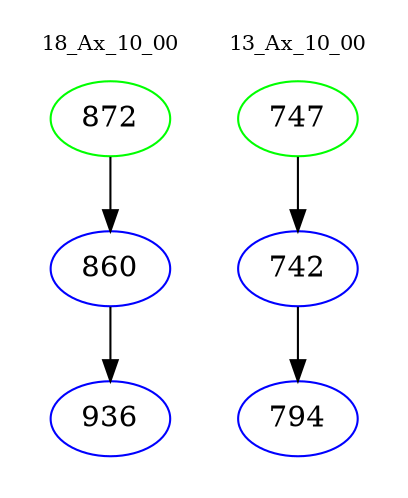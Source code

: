 digraph{
subgraph cluster_0 {
color = white
label = "18_Ax_10_00";
fontsize=10;
T0_872 [label="872", color="green"]
T0_872 -> T0_860 [color="black"]
T0_860 [label="860", color="blue"]
T0_860 -> T0_936 [color="black"]
T0_936 [label="936", color="blue"]
}
subgraph cluster_1 {
color = white
label = "13_Ax_10_00";
fontsize=10;
T1_747 [label="747", color="green"]
T1_747 -> T1_742 [color="black"]
T1_742 [label="742", color="blue"]
T1_742 -> T1_794 [color="black"]
T1_794 [label="794", color="blue"]
}
}
